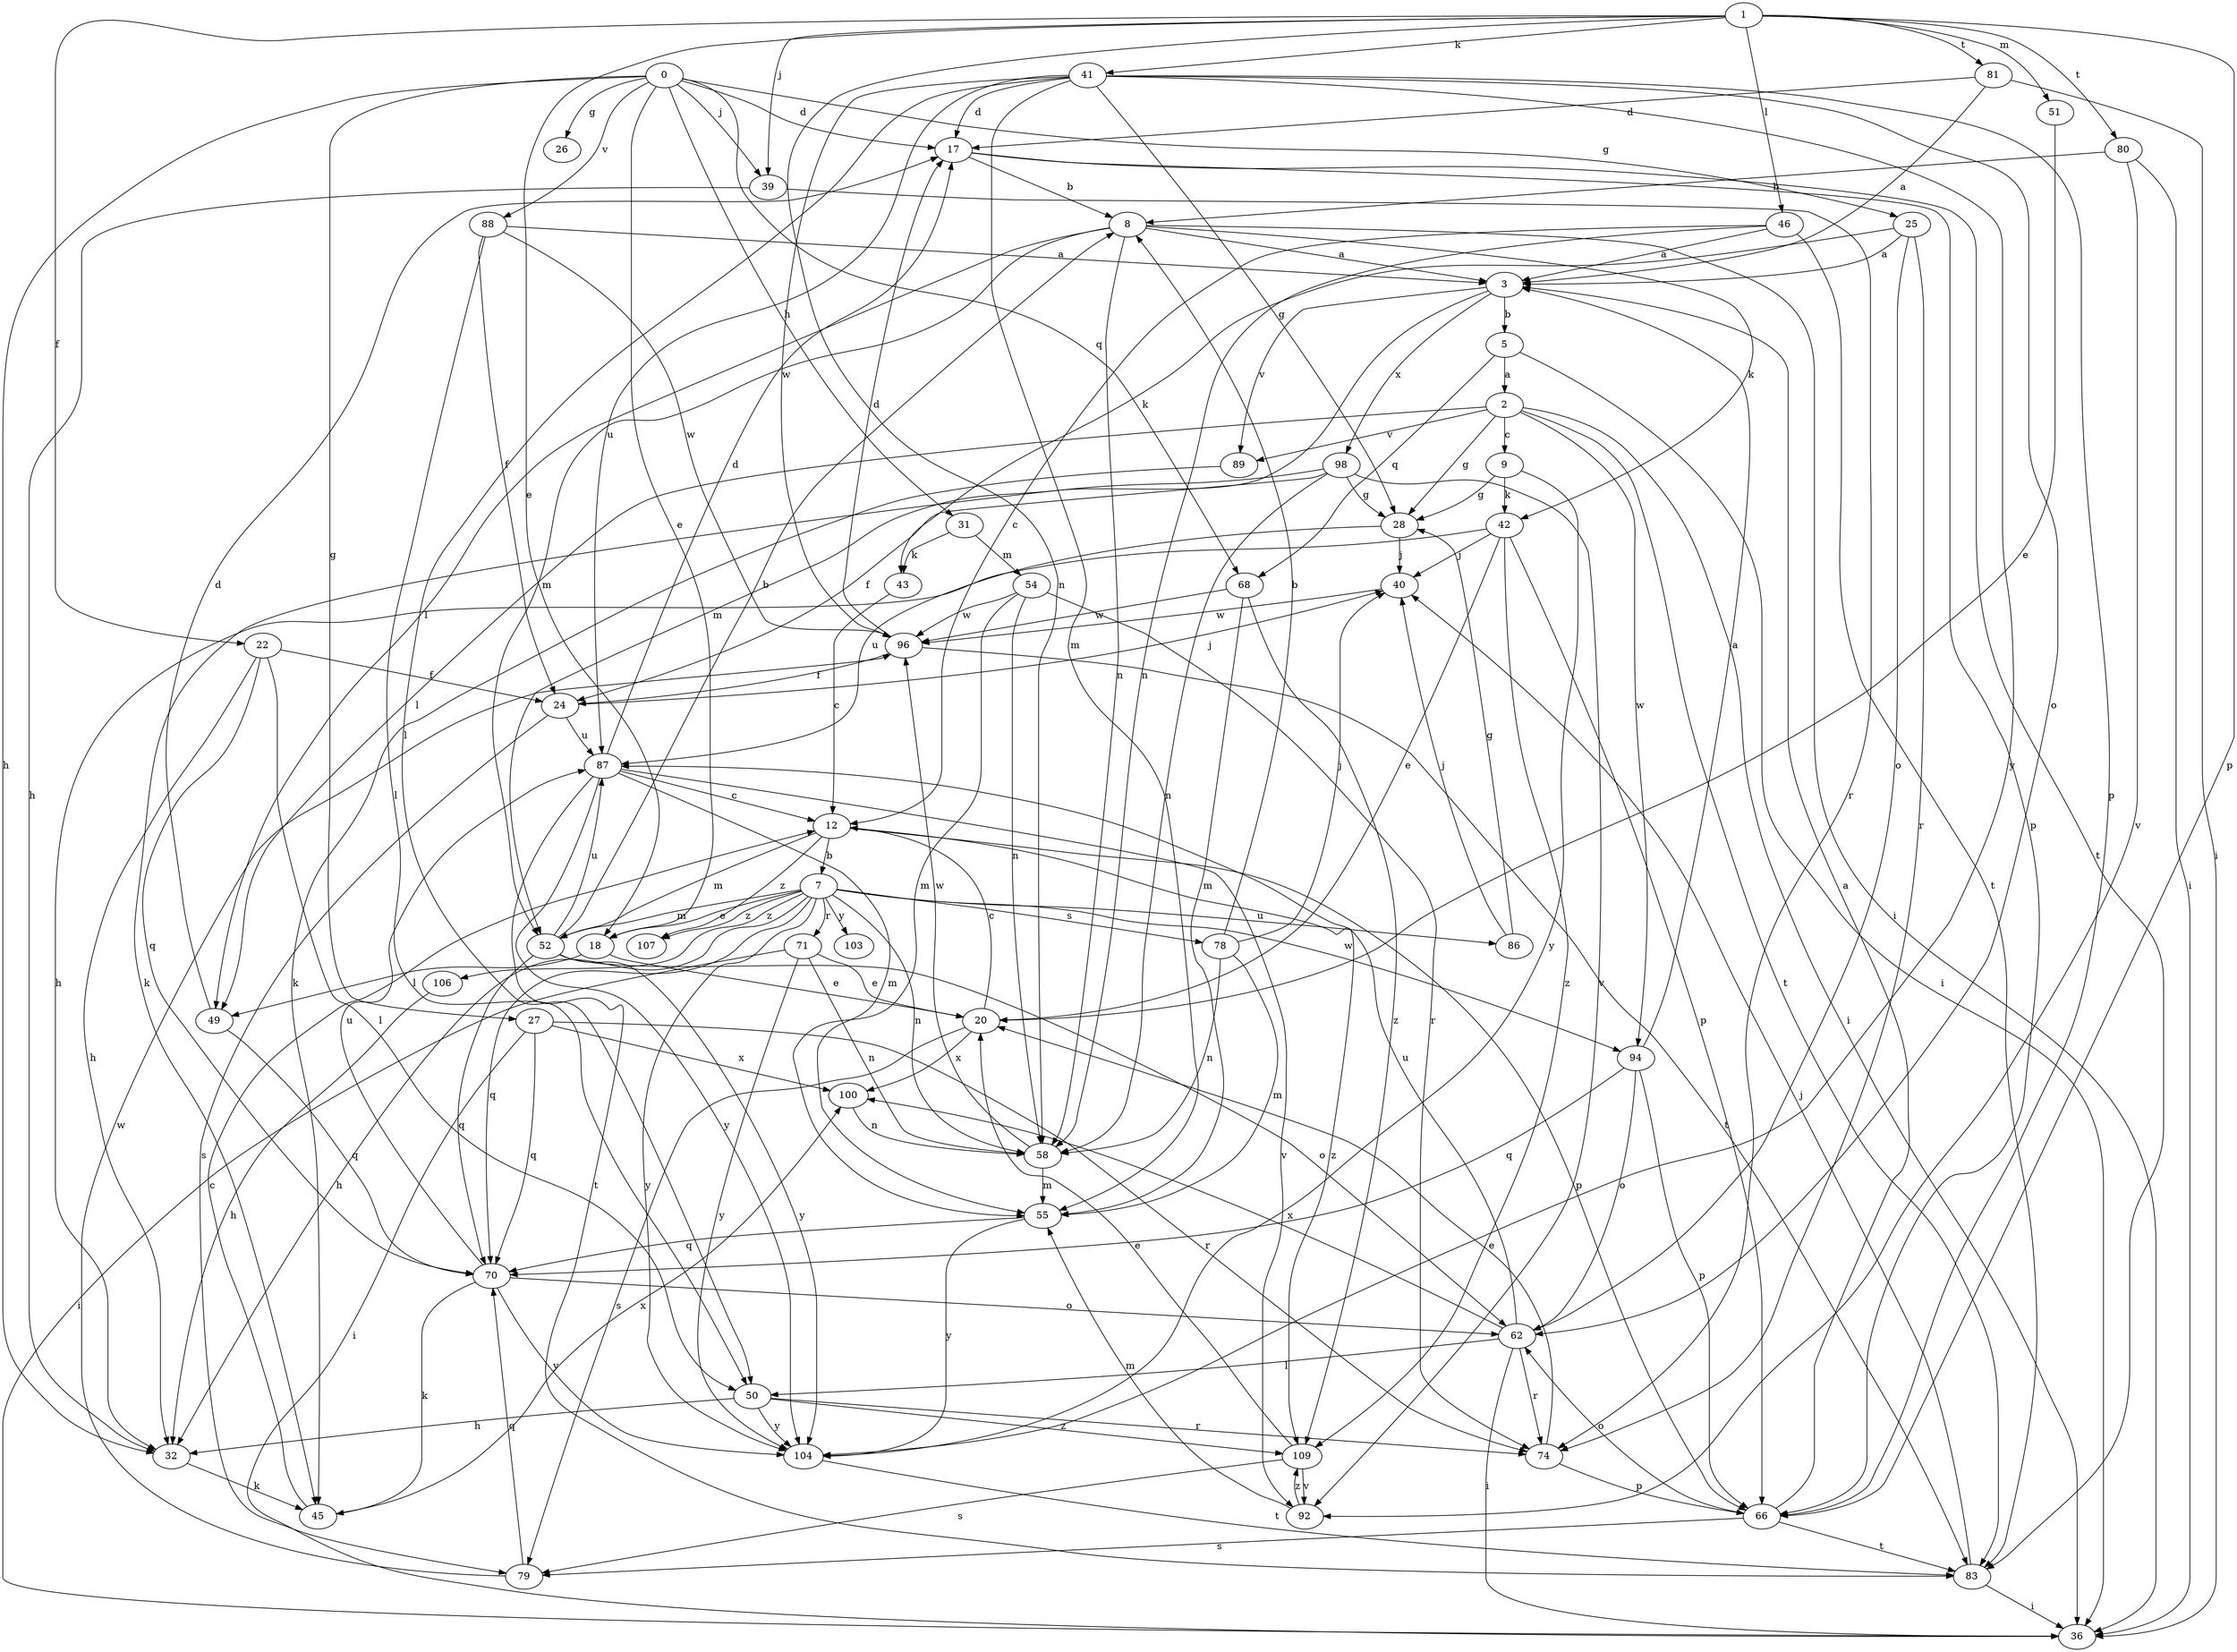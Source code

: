 strict digraph  {
0;
1;
2;
3;
5;
7;
8;
9;
12;
17;
18;
20;
22;
24;
25;
26;
27;
28;
31;
32;
36;
39;
40;
41;
42;
43;
45;
46;
49;
50;
51;
52;
54;
55;
58;
62;
66;
68;
70;
71;
74;
78;
79;
80;
81;
83;
86;
87;
88;
89;
92;
94;
96;
98;
100;
103;
104;
106;
107;
109;
0 -> 17  [label=d];
0 -> 18  [label=e];
0 -> 25  [label=g];
0 -> 26  [label=g];
0 -> 27  [label=g];
0 -> 31  [label=h];
0 -> 32  [label=h];
0 -> 39  [label=j];
0 -> 68  [label=q];
0 -> 88  [label=v];
1 -> 18  [label=e];
1 -> 22  [label=f];
1 -> 39  [label=j];
1 -> 41  [label=k];
1 -> 46  [label=l];
1 -> 51  [label=m];
1 -> 58  [label=n];
1 -> 66  [label=p];
1 -> 80  [label=t];
1 -> 81  [label=t];
2 -> 9  [label=c];
2 -> 28  [label=g];
2 -> 36  [label=i];
2 -> 49  [label=l];
2 -> 83  [label=t];
2 -> 89  [label=v];
2 -> 94  [label=w];
3 -> 5  [label=b];
3 -> 52  [label=m];
3 -> 89  [label=v];
3 -> 98  [label=x];
5 -> 2  [label=a];
5 -> 36  [label=i];
5 -> 68  [label=q];
7 -> 18  [label=e];
7 -> 32  [label=h];
7 -> 52  [label=m];
7 -> 58  [label=n];
7 -> 70  [label=q];
7 -> 71  [label=r];
7 -> 78  [label=s];
7 -> 86  [label=u];
7 -> 94  [label=w];
7 -> 103  [label=y];
7 -> 104  [label=y];
7 -> 106  [label=z];
7 -> 107  [label=z];
8 -> 3  [label=a];
8 -> 36  [label=i];
8 -> 42  [label=k];
8 -> 49  [label=l];
8 -> 52  [label=m];
8 -> 58  [label=n];
9 -> 28  [label=g];
9 -> 42  [label=k];
9 -> 104  [label=y];
12 -> 7  [label=b];
12 -> 52  [label=m];
12 -> 66  [label=p];
12 -> 107  [label=z];
12 -> 109  [label=z];
17 -> 8  [label=b];
17 -> 66  [label=p];
17 -> 83  [label=t];
18 -> 20  [label=e];
18 -> 49  [label=l];
20 -> 12  [label=c];
20 -> 79  [label=s];
20 -> 100  [label=x];
22 -> 24  [label=f];
22 -> 32  [label=h];
22 -> 50  [label=l];
22 -> 70  [label=q];
24 -> 40  [label=j];
24 -> 79  [label=s];
24 -> 87  [label=u];
25 -> 3  [label=a];
25 -> 43  [label=k];
25 -> 62  [label=o];
25 -> 74  [label=r];
27 -> 36  [label=i];
27 -> 70  [label=q];
27 -> 74  [label=r];
27 -> 100  [label=x];
28 -> 40  [label=j];
28 -> 87  [label=u];
31 -> 43  [label=k];
31 -> 54  [label=m];
32 -> 45  [label=k];
39 -> 32  [label=h];
39 -> 74  [label=r];
40 -> 96  [label=w];
41 -> 17  [label=d];
41 -> 28  [label=g];
41 -> 50  [label=l];
41 -> 55  [label=m];
41 -> 62  [label=o];
41 -> 66  [label=p];
41 -> 87  [label=u];
41 -> 96  [label=w];
41 -> 104  [label=y];
42 -> 20  [label=e];
42 -> 32  [label=h];
42 -> 40  [label=j];
42 -> 66  [label=p];
42 -> 109  [label=z];
43 -> 12  [label=c];
45 -> 12  [label=c];
45 -> 100  [label=x];
46 -> 3  [label=a];
46 -> 12  [label=c];
46 -> 58  [label=n];
46 -> 83  [label=t];
49 -> 17  [label=d];
49 -> 70  [label=q];
50 -> 32  [label=h];
50 -> 74  [label=r];
50 -> 104  [label=y];
50 -> 109  [label=z];
51 -> 20  [label=e];
52 -> 8  [label=b];
52 -> 62  [label=o];
52 -> 70  [label=q];
52 -> 87  [label=u];
52 -> 104  [label=y];
54 -> 55  [label=m];
54 -> 58  [label=n];
54 -> 74  [label=r];
54 -> 96  [label=w];
55 -> 70  [label=q];
55 -> 104  [label=y];
58 -> 55  [label=m];
58 -> 96  [label=w];
62 -> 36  [label=i];
62 -> 50  [label=l];
62 -> 74  [label=r];
62 -> 87  [label=u];
62 -> 100  [label=x];
66 -> 3  [label=a];
66 -> 62  [label=o];
66 -> 79  [label=s];
66 -> 83  [label=t];
68 -> 55  [label=m];
68 -> 96  [label=w];
68 -> 109  [label=z];
70 -> 45  [label=k];
70 -> 62  [label=o];
70 -> 87  [label=u];
70 -> 104  [label=y];
71 -> 20  [label=e];
71 -> 36  [label=i];
71 -> 58  [label=n];
71 -> 104  [label=y];
74 -> 20  [label=e];
74 -> 66  [label=p];
78 -> 8  [label=b];
78 -> 40  [label=j];
78 -> 55  [label=m];
78 -> 58  [label=n];
79 -> 70  [label=q];
79 -> 96  [label=w];
80 -> 8  [label=b];
80 -> 36  [label=i];
80 -> 92  [label=v];
81 -> 3  [label=a];
81 -> 17  [label=d];
81 -> 36  [label=i];
83 -> 36  [label=i];
83 -> 40  [label=j];
86 -> 28  [label=g];
86 -> 40  [label=j];
87 -> 12  [label=c];
87 -> 17  [label=d];
87 -> 55  [label=m];
87 -> 83  [label=t];
87 -> 92  [label=v];
87 -> 104  [label=y];
88 -> 3  [label=a];
88 -> 24  [label=f];
88 -> 50  [label=l];
88 -> 96  [label=w];
89 -> 45  [label=k];
92 -> 55  [label=m];
92 -> 109  [label=z];
94 -> 3  [label=a];
94 -> 62  [label=o];
94 -> 66  [label=p];
94 -> 70  [label=q];
96 -> 17  [label=d];
96 -> 24  [label=f];
96 -> 83  [label=t];
98 -> 24  [label=f];
98 -> 28  [label=g];
98 -> 45  [label=k];
98 -> 58  [label=n];
98 -> 92  [label=v];
100 -> 58  [label=n];
104 -> 83  [label=t];
106 -> 32  [label=h];
109 -> 20  [label=e];
109 -> 79  [label=s];
109 -> 92  [label=v];
}
